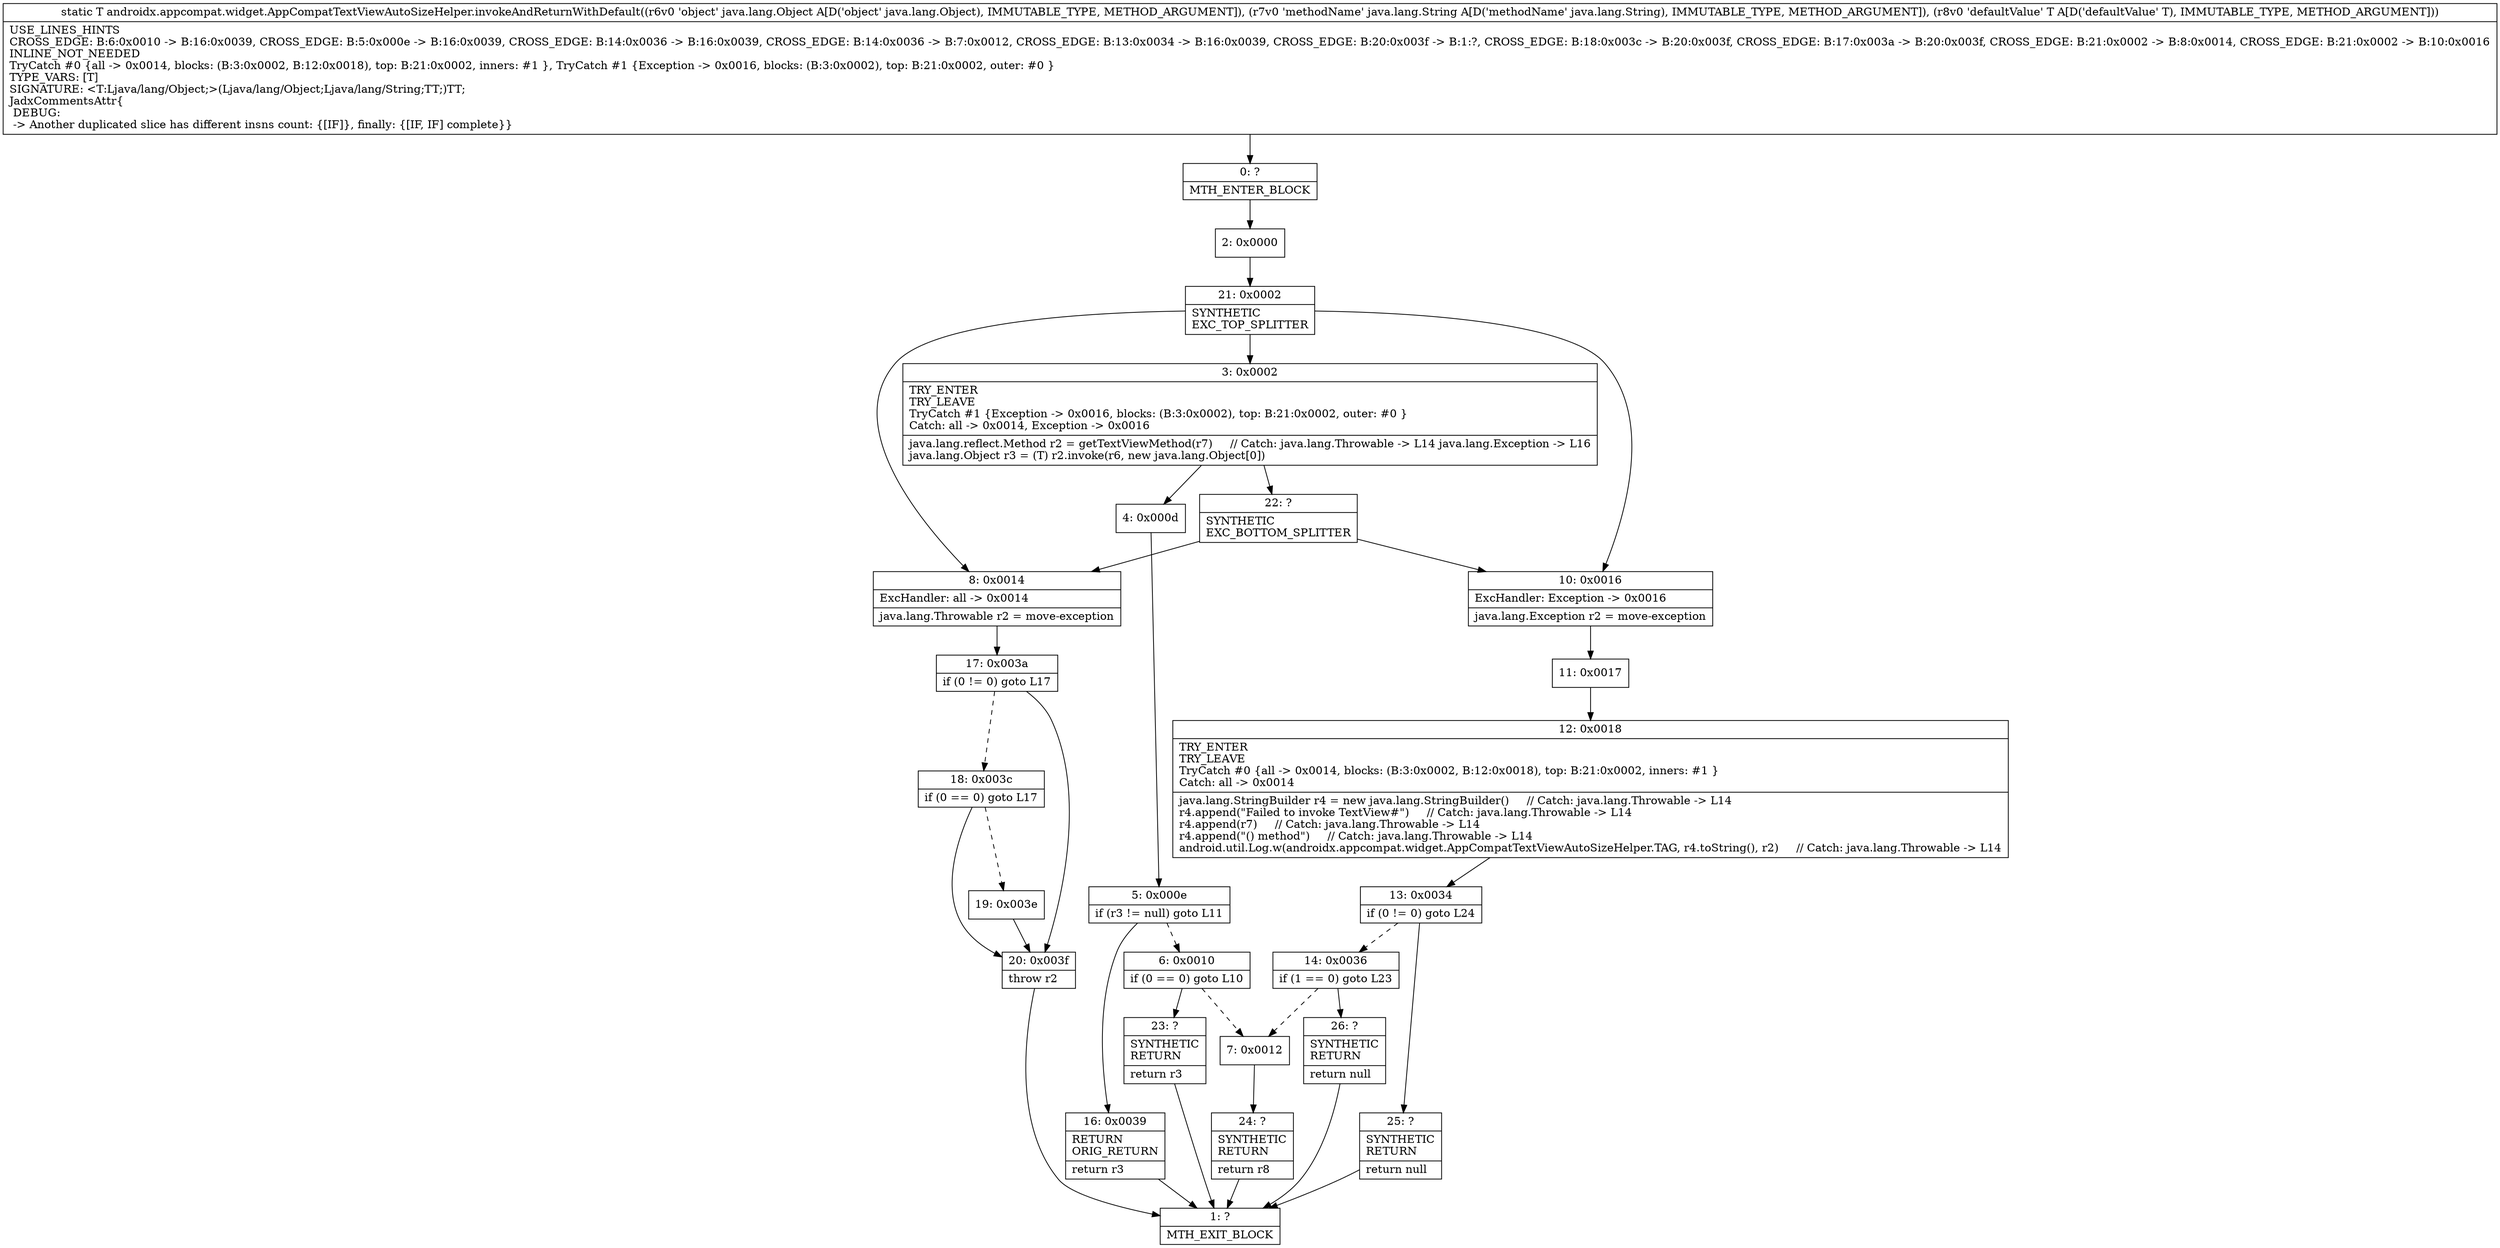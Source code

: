 digraph "CFG forandroidx.appcompat.widget.AppCompatTextViewAutoSizeHelper.invokeAndReturnWithDefault(Ljava\/lang\/Object;Ljava\/lang\/String;Ljava\/lang\/Object;)Ljava\/lang\/Object;" {
Node_0 [shape=record,label="{0\:\ ?|MTH_ENTER_BLOCK\l}"];
Node_2 [shape=record,label="{2\:\ 0x0000}"];
Node_21 [shape=record,label="{21\:\ 0x0002|SYNTHETIC\lEXC_TOP_SPLITTER\l}"];
Node_3 [shape=record,label="{3\:\ 0x0002|TRY_ENTER\lTRY_LEAVE\lTryCatch #1 \{Exception \-\> 0x0016, blocks: (B:3:0x0002), top: B:21:0x0002, outer: #0 \}\lCatch: all \-\> 0x0014, Exception \-\> 0x0016\l|java.lang.reflect.Method r2 = getTextViewMethod(r7)     \/\/ Catch: java.lang.Throwable \-\> L14 java.lang.Exception \-\> L16\ljava.lang.Object r3 = (T) r2.invoke(r6, new java.lang.Object[0])\l}"];
Node_4 [shape=record,label="{4\:\ 0x000d}"];
Node_5 [shape=record,label="{5\:\ 0x000e|if (r3 != null) goto L11\l}"];
Node_6 [shape=record,label="{6\:\ 0x0010|if (0 == 0) goto L10\l}"];
Node_7 [shape=record,label="{7\:\ 0x0012}"];
Node_24 [shape=record,label="{24\:\ ?|SYNTHETIC\lRETURN\l|return r8\l}"];
Node_1 [shape=record,label="{1\:\ ?|MTH_EXIT_BLOCK\l}"];
Node_23 [shape=record,label="{23\:\ ?|SYNTHETIC\lRETURN\l|return r3\l}"];
Node_16 [shape=record,label="{16\:\ 0x0039|RETURN\lORIG_RETURN\l|return r3\l}"];
Node_22 [shape=record,label="{22\:\ ?|SYNTHETIC\lEXC_BOTTOM_SPLITTER\l}"];
Node_8 [shape=record,label="{8\:\ 0x0014|ExcHandler: all \-\> 0x0014\l|java.lang.Throwable r2 = move\-exception\l}"];
Node_17 [shape=record,label="{17\:\ 0x003a|if (0 != 0) goto L17\l}"];
Node_18 [shape=record,label="{18\:\ 0x003c|if (0 == 0) goto L17\l}"];
Node_19 [shape=record,label="{19\:\ 0x003e}"];
Node_20 [shape=record,label="{20\:\ 0x003f|throw r2\l}"];
Node_10 [shape=record,label="{10\:\ 0x0016|ExcHandler: Exception \-\> 0x0016\l|java.lang.Exception r2 = move\-exception\l}"];
Node_11 [shape=record,label="{11\:\ 0x0017}"];
Node_12 [shape=record,label="{12\:\ 0x0018|TRY_ENTER\lTRY_LEAVE\lTryCatch #0 \{all \-\> 0x0014, blocks: (B:3:0x0002, B:12:0x0018), top: B:21:0x0002, inners: #1 \}\lCatch: all \-\> 0x0014\l|java.lang.StringBuilder r4 = new java.lang.StringBuilder()     \/\/ Catch: java.lang.Throwable \-\> L14\lr4.append(\"Failed to invoke TextView#\")     \/\/ Catch: java.lang.Throwable \-\> L14\lr4.append(r7)     \/\/ Catch: java.lang.Throwable \-\> L14\lr4.append(\"() method\")     \/\/ Catch: java.lang.Throwable \-\> L14\landroid.util.Log.w(androidx.appcompat.widget.AppCompatTextViewAutoSizeHelper.TAG, r4.toString(), r2)     \/\/ Catch: java.lang.Throwable \-\> L14\l}"];
Node_13 [shape=record,label="{13\:\ 0x0034|if (0 != 0) goto L24\l}"];
Node_14 [shape=record,label="{14\:\ 0x0036|if (1 == 0) goto L23\l}"];
Node_26 [shape=record,label="{26\:\ ?|SYNTHETIC\lRETURN\l|return null\l}"];
Node_25 [shape=record,label="{25\:\ ?|SYNTHETIC\lRETURN\l|return null\l}"];
MethodNode[shape=record,label="{static T androidx.appcompat.widget.AppCompatTextViewAutoSizeHelper.invokeAndReturnWithDefault((r6v0 'object' java.lang.Object A[D('object' java.lang.Object), IMMUTABLE_TYPE, METHOD_ARGUMENT]), (r7v0 'methodName' java.lang.String A[D('methodName' java.lang.String), IMMUTABLE_TYPE, METHOD_ARGUMENT]), (r8v0 'defaultValue' T A[D('defaultValue' T), IMMUTABLE_TYPE, METHOD_ARGUMENT]))  | USE_LINES_HINTS\lCROSS_EDGE: B:6:0x0010 \-\> B:16:0x0039, CROSS_EDGE: B:5:0x000e \-\> B:16:0x0039, CROSS_EDGE: B:14:0x0036 \-\> B:16:0x0039, CROSS_EDGE: B:14:0x0036 \-\> B:7:0x0012, CROSS_EDGE: B:13:0x0034 \-\> B:16:0x0039, CROSS_EDGE: B:20:0x003f \-\> B:1:?, CROSS_EDGE: B:18:0x003c \-\> B:20:0x003f, CROSS_EDGE: B:17:0x003a \-\> B:20:0x003f, CROSS_EDGE: B:21:0x0002 \-\> B:8:0x0014, CROSS_EDGE: B:21:0x0002 \-\> B:10:0x0016\lINLINE_NOT_NEEDED\lTryCatch #0 \{all \-\> 0x0014, blocks: (B:3:0x0002, B:12:0x0018), top: B:21:0x0002, inners: #1 \}, TryCatch #1 \{Exception \-\> 0x0016, blocks: (B:3:0x0002), top: B:21:0x0002, outer: #0 \}\lTYPE_VARS: [T]\lSIGNATURE: \<T:Ljava\/lang\/Object;\>(Ljava\/lang\/Object;Ljava\/lang\/String;TT;)TT;\lJadxCommentsAttr\{\l DEBUG: \l \-\> Another duplicated slice has different insns count: \{[IF]\}, finally: \{[IF, IF] complete\}\}\l}"];
MethodNode -> Node_0;Node_0 -> Node_2;
Node_2 -> Node_21;
Node_21 -> Node_3;
Node_21 -> Node_8;
Node_21 -> Node_10;
Node_3 -> Node_4;
Node_3 -> Node_22;
Node_4 -> Node_5;
Node_5 -> Node_6[style=dashed];
Node_5 -> Node_16;
Node_6 -> Node_7[style=dashed];
Node_6 -> Node_23;
Node_7 -> Node_24;
Node_24 -> Node_1;
Node_23 -> Node_1;
Node_16 -> Node_1;
Node_22 -> Node_10;
Node_22 -> Node_8;
Node_8 -> Node_17;
Node_17 -> Node_18[style=dashed];
Node_17 -> Node_20;
Node_18 -> Node_19[style=dashed];
Node_18 -> Node_20;
Node_19 -> Node_20;
Node_20 -> Node_1;
Node_10 -> Node_11;
Node_11 -> Node_12;
Node_12 -> Node_13;
Node_13 -> Node_14[style=dashed];
Node_13 -> Node_25;
Node_14 -> Node_7[style=dashed];
Node_14 -> Node_26;
Node_26 -> Node_1;
Node_25 -> Node_1;
}

